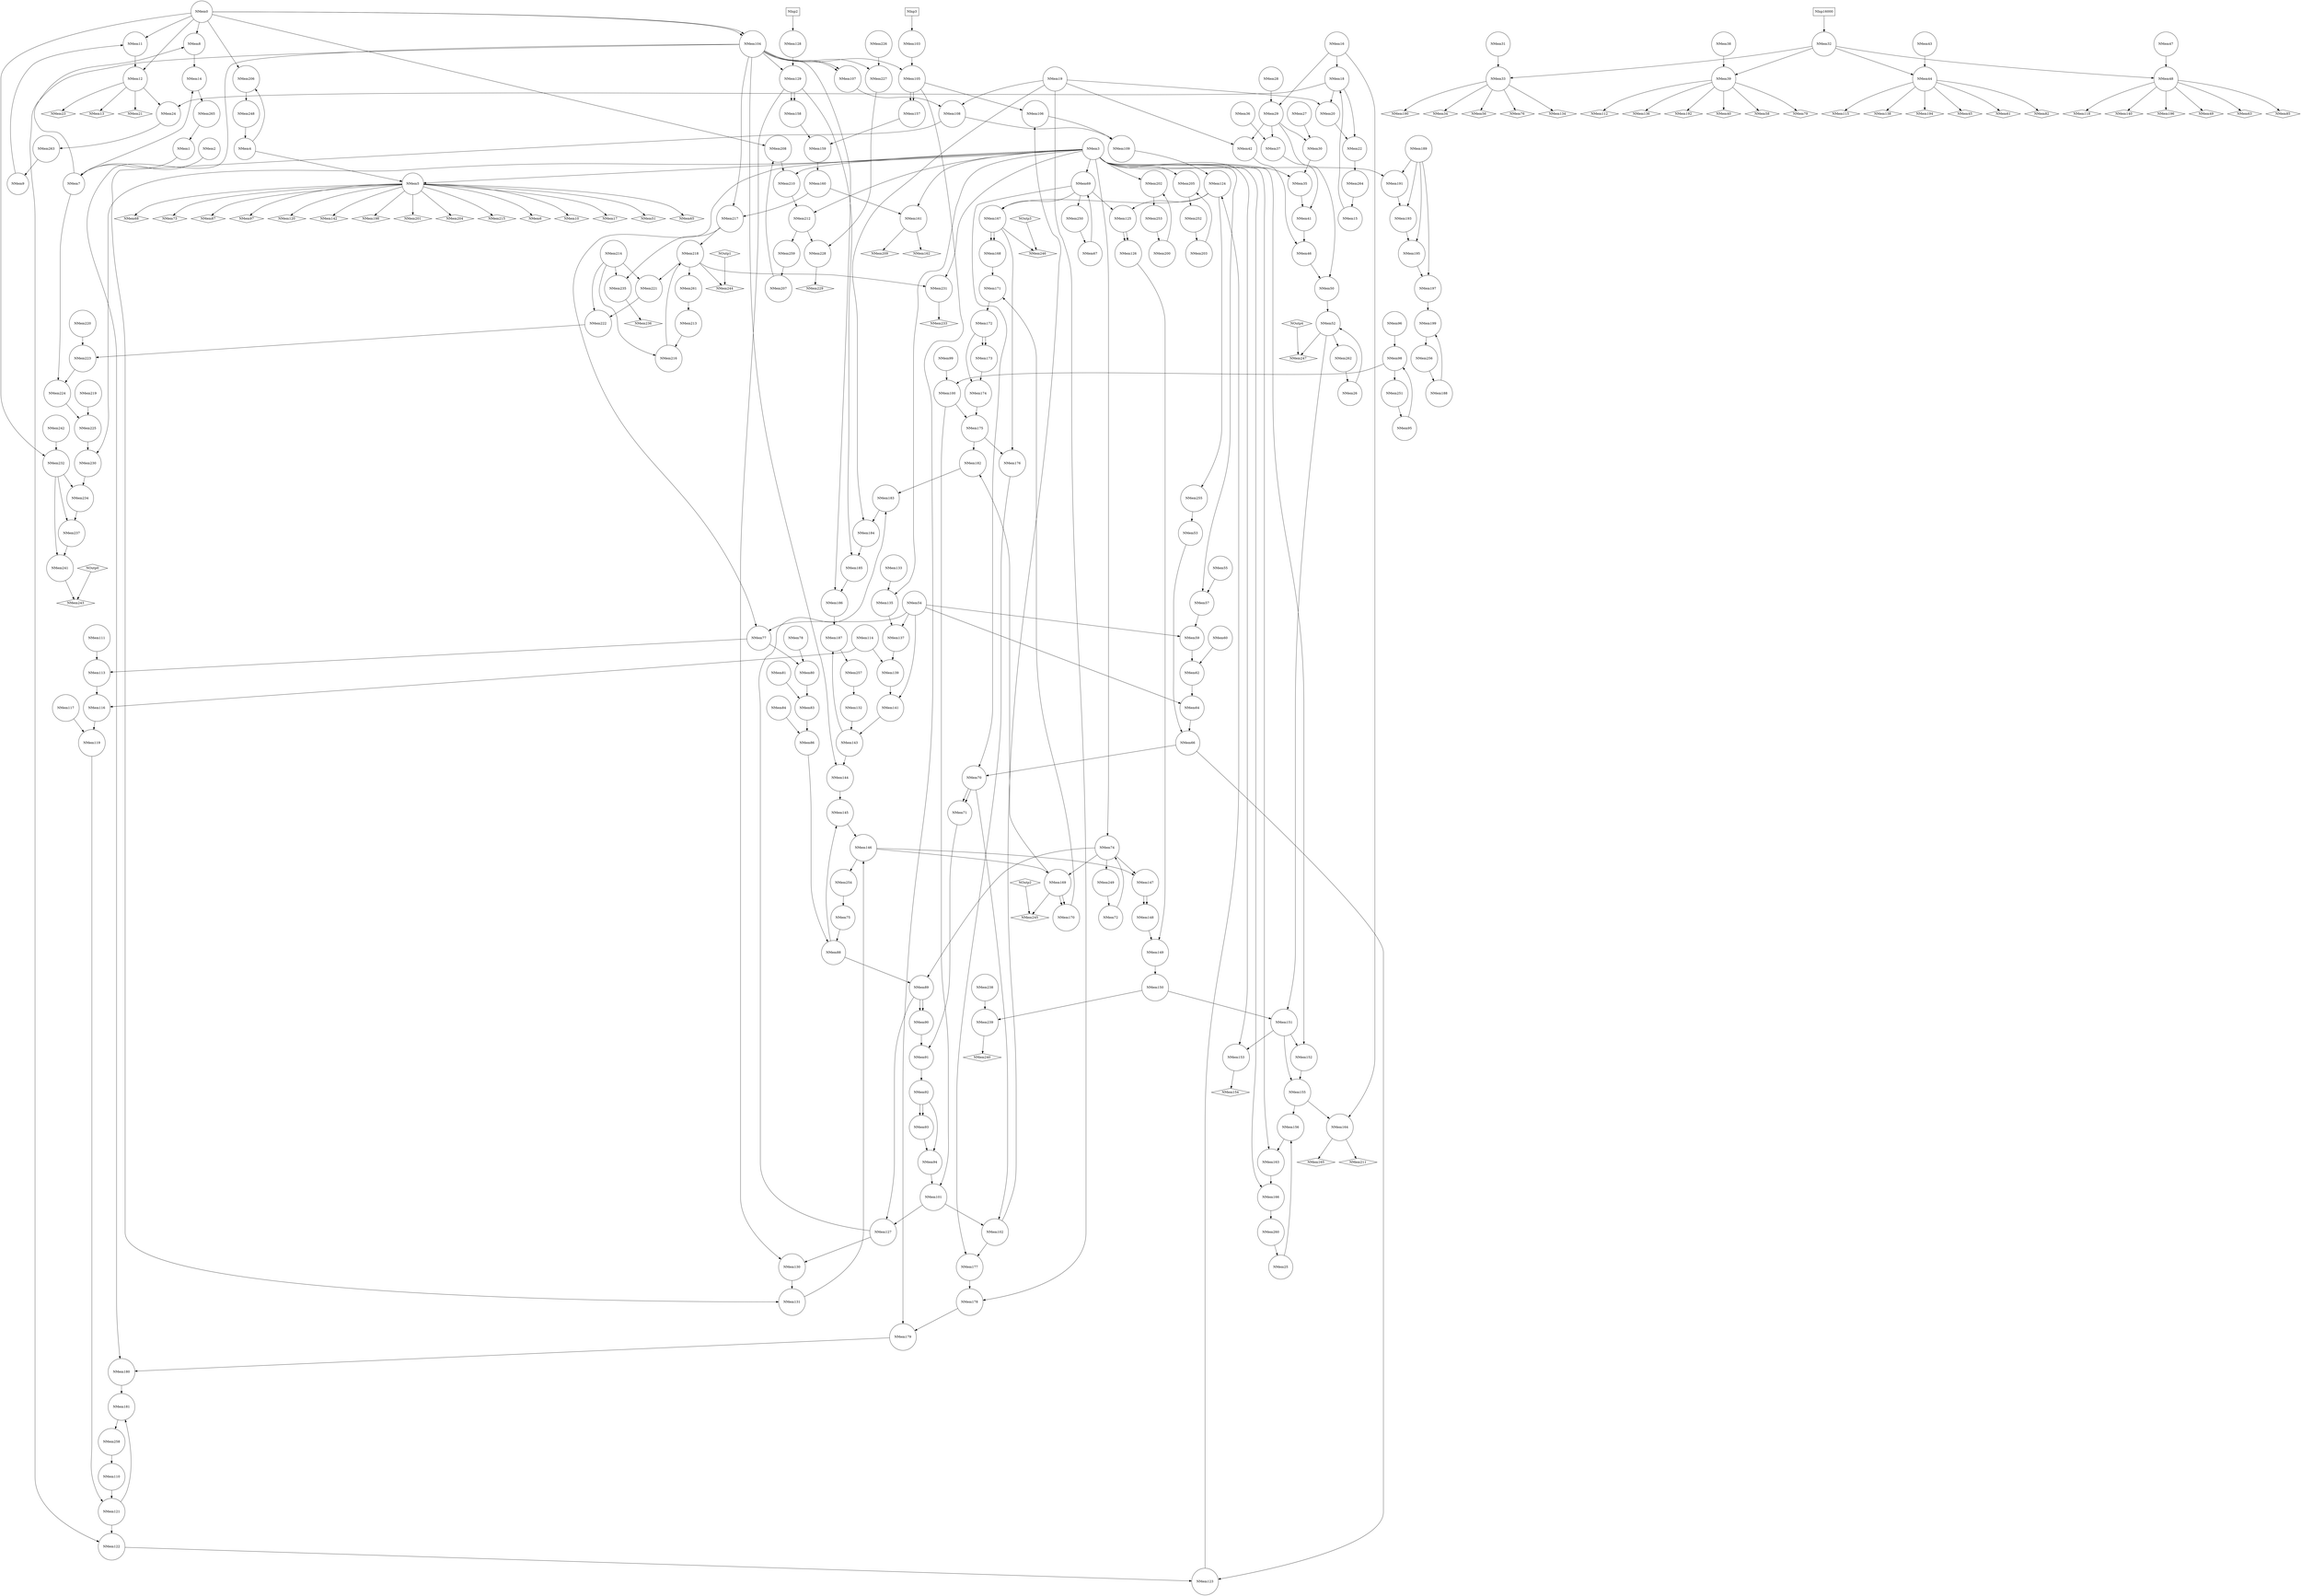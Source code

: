 digraph dataflow {
node [shape = circle];
NMem0 NMem1 NMem2 NMem3 NMem4 NMem5 NMem7 NMem8 NMem9 NMem11 NMem12 NMem14 NMem15 NMem16 NMem18 NMem19 NMem20 NMem22 NMem24 NMem25 NMem26 NMem27 NMem28 NMem29 NMem30 NMem31 NMem32 NMem33 NMem35 NMem36 NMem37 NMem38 NMem39 NMem41 NMem42 NMem43 NMem44 NMem46 NMem47 NMem48 NMem50 NMem52 NMem53 NMem54 NMem55 NMem57 NMem59 NMem60 NMem62 NMem64 NMem66 NMem67 NMem69 NMem70 NMem71 NMem72 NMem74 NMem75 NMem77 NMem78 NMem80 NMem81 NMem83 NMem84 NMem86 NMem88 NMem89 NMem90 NMem91 NMem92 NMem93 NMem94 NMem95 NMem96 NMem98 NMem99 NMem100 NMem101 NMem102 NMem103 NMem104 NMem105 NMem106 NMem107 NMem108 NMem109 NMem110 NMem111 NMem113 NMem114 NMem116 NMem117 NMem119 NMem121 NMem122 NMem123 NMem124 NMem125 NMem126 NMem127 NMem128 NMem129 NMem130 NMem131 NMem132 NMem133 NMem135 NMem137 NMem139 NMem141 NMem143 NMem144 NMem145 NMem146 NMem147 NMem148 NMem149 NMem150 NMem151 NMem152 NMem153 NMem155 NMem156 NMem157 NMem158 NMem159 NMem160 NMem161 NMem163 NMem164 NMem166 NMem167 NMem168 NMem169 NMem170 NMem171 NMem172 NMem173 NMem174 NMem175 NMem176 NMem177 NMem178 NMem179 NMem180 NMem181 NMem182 NMem183 NMem184 NMem185 NMem186 NMem187 NMem188 NMem189 NMem191 NMem193 NMem195 NMem197 NMem199 NMem200 NMem202 NMem203 NMem205 NMem206 NMem207 NMem208 NMem210 NMem212 NMem213 NMem214 NMem216 NMem217 NMem218 NMem219 NMem220 NMem221 NMem222 NMem223 NMem224 NMem225 NMem226 NMem227 NMem228 NMem230 NMem231 NMem232 NMem234 NMem235 NMem237 NMem238 NMem239 NMem241 NMem242 NMem248 NMem249 NMem250 NMem251 NMem252 NMem253 NMem254 NMem255 NMem256 NMem257 NMem258 NMem259 NMem260 NMem261 NMem262 NMem263 NMem264 NMem265 ;
node [shape = box];
NInp2 NInp3 NInp16000 ;
node [shape = diamond];
NOutp0 NOutp1 NOutp2 NOutp3 NOutp4 ;
NMem265 -> NMem1;
NMem248 -> NMem4;
NMem4 -> NMem5;
NMem3 -> NMem5;
NMem5 -> NMem6;
NMem2 -> NMem7;
NMem1 -> NMem7;
NMem7 -> NMem8;
NMem0 -> NMem8;
NMem263 -> NMem9;
NMem5 -> NMem10;
NMem0 -> NMem11;
NMem9 -> NMem11;
NMem11 -> NMem12;
NMem0 -> NMem12;
NMem12 -> NMem13;
NMem8 -> NMem14;
NMem7 -> NMem14;
NMem264 -> NMem15;
NMem5 -> NMem17;
NMem16 -> NMem18;
NMem15 -> NMem18;
NMem18 -> NMem20;
NMem19 -> NMem20;
NMem12 -> NMem21;
NMem20 -> NMem22;
NMem18 -> NMem22;
NMem12 -> NMem23;
NMem18 -> NMem24;
NMem12 -> NMem24;
NMem260 -> NMem25;
NMem262 -> NMem26;
NMem28 -> NMem29;
NMem16 -> NMem29;
NMem29 -> NMem30;
NMem27 -> NMem30;
NInp16000 -> NMem32;
NMem32 -> NMem33;
NMem31 -> NMem33;
NMem33 -> NMem34;
NMem30 -> NMem35;
NMem3 -> NMem35;
NMem29 -> NMem37;
NMem36 -> NMem37;
NMem32 -> NMem39;
NMem38 -> NMem39;
NMem39 -> NMem40;
NMem37 -> NMem41;
NMem35 -> NMem41;
NMem29 -> NMem42;
NMem19 -> NMem42;
NMem32 -> NMem44;
NMem43 -> NMem44;
NMem44 -> NMem45;
NMem42 -> NMem46;
NMem41 -> NMem46;
NMem32 -> NMem48;
NMem47 -> NMem48;
NMem48 -> NMem49;
NMem29 -> NMem50;
NMem46 -> NMem50;
NMem5 -> NMem51;
NMem50 -> NMem52;
NMem26 -> NMem52;
NMem255 -> NMem53;
NMem33 -> NMem56;
NMem55 -> NMem57;
NMem3 -> NMem57;
NMem39 -> NMem58;
NMem54 -> NMem59;
NMem57 -> NMem59;
NMem44 -> NMem61;
NMem60 -> NMem62;
NMem59 -> NMem62;
NMem48 -> NMem63;
NMem54 -> NMem64;
NMem62 -> NMem64;
NMem5 -> NMem65;
NMem64 -> NMem66;
NMem53 -> NMem66;
NMem250 -> NMem67;
NMem5 -> NMem68;
NMem3 -> NMem69;
NMem67 -> NMem69;
NMem69 -> NMem70;
NMem66 -> NMem70;
NMem70 -> NMem71;
NMem70 -> NMem71;
NMem249 -> NMem72;
NMem5 -> NMem73;
NMem3 -> NMem74;
NMem72 -> NMem74;
NMem254 -> NMem75;
NMem33 -> NMem76;
NMem54 -> NMem77;
NMem3 -> NMem77;
NMem39 -> NMem79;
NMem78 -> NMem80;
NMem77 -> NMem80;
NMem44 -> NMem82;
NMem81 -> NMem83;
NMem80 -> NMem83;
NMem48 -> NMem85;
NMem84 -> NMem86;
NMem83 -> NMem86;
NMem5 -> NMem87;
NMem86 -> NMem88;
NMem75 -> NMem88;
NMem74 -> NMem89;
NMem88 -> NMem89;
NMem89 -> NMem90;
NMem89 -> NMem90;
NMem90 -> NMem91;
NMem71 -> NMem91;
NMem91 -> NMem92;
NMem92 -> NMem93;
NMem92 -> NMem93;
NMem93 -> NMem94;
NMem92 -> NMem94;
NMem251 -> NMem95;
NMem5 -> NMem97;
NMem96 -> NMem98;
NMem95 -> NMem98;
NMem99 -> NMem100;
NMem98 -> NMem100;
NMem100 -> NMem101;
NMem94 -> NMem101;
NMem70 -> NMem102;
NMem101 -> NMem102;
NInp3 -> NMem103;
NMem0 -> NMem104;
NMem0 -> NMem104;
NMem103 -> NMem105;
NMem104 -> NMem105;
NMem105 -> NMem106;
NMem102 -> NMem106;
NMem104 -> NMem107;
NMem104 -> NMem107;
NMem107 -> NMem108;
NMem19 -> NMem108;
NMem106 -> NMem109;
NMem108 -> NMem109;
NMem258 -> NMem110;
NMem39 -> NMem112;
NMem111 -> NMem113;
NMem77 -> NMem113;
NMem44 -> NMem115;
NMem114 -> NMem116;
NMem113 -> NMem116;
NMem48 -> NMem118;
NMem117 -> NMem119;
NMem116 -> NMem119;
NMem5 -> NMem120;
NMem119 -> NMem121;
NMem110 -> NMem121;
NMem121 -> NMem122;
NMem104 -> NMem122;
NMem66 -> NMem123;
NMem122 -> NMem123;
NMem123 -> NMem124;
NMem109 -> NMem124;
NMem124 -> NMem125;
NMem69 -> NMem125;
NMem125 -> NMem126;
NMem125 -> NMem126;
NMem89 -> NMem127;
NMem101 -> NMem127;
NInp2 -> NMem128;
NMem128 -> NMem129;
NMem104 -> NMem129;
NMem129 -> NMem130;
NMem127 -> NMem130;
NMem130 -> NMem131;
NMem108 -> NMem131;
NMem257 -> NMem132;
NMem33 -> NMem134;
NMem133 -> NMem135;
NMem3 -> NMem135;
NMem39 -> NMem136;
NMem54 -> NMem137;
NMem135 -> NMem137;
NMem44 -> NMem138;
NMem114 -> NMem139;
NMem137 -> NMem139;
NMem48 -> NMem140;
NMem54 -> NMem141;
NMem139 -> NMem141;
NMem5 -> NMem142;
NMem141 -> NMem143;
NMem132 -> NMem143;
NMem143 -> NMem144;
NMem104 -> NMem144;
NMem88 -> NMem145;
NMem144 -> NMem145;
NMem145 -> NMem146;
NMem131 -> NMem146;
NMem146 -> NMem147;
NMem74 -> NMem147;
NMem147 -> NMem148;
NMem147 -> NMem148;
NMem148 -> NMem149;
NMem126 -> NMem149;
NMem149 -> NMem150;
NMem150 -> NMem151;
NMem52 -> NMem151;
NMem3 -> NMem152;
NMem151 -> NMem152;
NMem151 -> NMem153;
NMem3 -> NMem153;
NMem153 -> NMem154;
NMem152 -> NMem155;
NMem151 -> NMem155;
NMem25 -> NMem156;
NMem155 -> NMem156;
NMem105 -> NMem157;
NMem105 -> NMem157;
NMem129 -> NMem158;
NMem129 -> NMem158;
NMem158 -> NMem159;
NMem157 -> NMem159;
NMem159 -> NMem160;
NMem160 -> NMem161;
NMem3 -> NMem161;
NMem161 -> NMem162;
NMem156 -> NMem163;
NMem3 -> NMem163;
NMem155 -> NMem164;
NMem16 -> NMem164;
NMem164 -> NMem165;
NMem163 -> NMem166;
NMem3 -> NMem166;
NMem69 -> NMem167;
NMem124 -> NMem167;
NMem167 -> NMem168;
NMem167 -> NMem168;
NMem74 -> NMem169;
NMem146 -> NMem169;
NMem169 -> NMem170;
NMem169 -> NMem170;
NMem170 -> NMem171;
NMem168 -> NMem171;
NMem171 -> NMem172;
NMem172 -> NMem173;
NMem172 -> NMem173;
NMem173 -> NMem174;
NMem172 -> NMem174;
NMem100 -> NMem175;
NMem174 -> NMem175;
NMem167 -> NMem176;
NMem175 -> NMem176;
NMem176 -> NMem177;
NMem102 -> NMem177;
NMem177 -> NMem178;
NMem19 -> NMem178;
NMem105 -> NMem179;
NMem178 -> NMem179;
NMem179 -> NMem180;
NMem104 -> NMem180;
NMem121 -> NMem181;
NMem180 -> NMem181;
NMem169 -> NMem182;
NMem175 -> NMem182;
NMem182 -> NMem183;
NMem127 -> NMem183;
NMem183 -> NMem184;
NMem19 -> NMem184;
NMem129 -> NMem185;
NMem184 -> NMem185;
NMem185 -> NMem186;
NMem104 -> NMem186;
NMem143 -> NMem187;
NMem186 -> NMem187;
NMem256 -> NMem188;
NMem33 -> NMem190;
NMem189 -> NMem191;
NMem3 -> NMem191;
NMem39 -> NMem192;
NMem189 -> NMem193;
NMem191 -> NMem193;
NMem44 -> NMem194;
NMem189 -> NMem195;
NMem193 -> NMem195;
NMem48 -> NMem196;
NMem189 -> NMem197;
NMem195 -> NMem197;
NMem5 -> NMem198;
NMem197 -> NMem199;
NMem188 -> NMem199;
NMem253 -> NMem200;
NMem5 -> NMem201;
NMem3 -> NMem202;
NMem200 -> NMem202;
NMem252 -> NMem203;
NMem5 -> NMem204;
NMem3 -> NMem205;
NMem203 -> NMem205;
NMem4 -> NMem206;
NMem0 -> NMem206;
NMem259 -> NMem207;
NMem207 -> NMem208;
NMem0 -> NMem208;
NMem161 -> NMem209;
NMem208 -> NMem210;
NMem3 -> NMem210;
NMem164 -> NMem211;
NMem210 -> NMem212;
NMem3 -> NMem212;
NMem261 -> NMem213;
NMem5 -> NMem215;
NMem214 -> NMem216;
NMem213 -> NMem216;
NMem160 -> NMem217;
NMem104 -> NMem217;
NMem216 -> NMem218;
NMem217 -> NMem218;
NMem214 -> NMem221;
NMem218 -> NMem221;
NMem221 -> NMem222;
NMem214 -> NMem222;
NMem222 -> NMem223;
NMem220 -> NMem223;
NMem7 -> NMem224;
NMem223 -> NMem224;
NMem224 -> NMem225;
NMem219 -> NMem225;
NMem226 -> NMem227;
NMem104 -> NMem227;
NMem227 -> NMem228;
NMem212 -> NMem228;
NMem228 -> NMem229;
NMem225 -> NMem230;
NMem3 -> NMem230;
NMem218 -> NMem231;
NMem3 -> NMem231;
NMem242 -> NMem232;
NMem0 -> NMem232;
NMem231 -> NMem233;
NMem232 -> NMem234;
NMem230 -> NMem234;
NMem214 -> NMem235;
NMem217 -> NMem235;
NMem235 -> NMem236;
NMem232 -> NMem237;
NMem234 -> NMem237;
NMem150 -> NMem239;
NMem238 -> NMem239;
NMem239 -> NMem240;
NMem232 -> NMem241;
NMem237 -> NMem241;
NOutp0 -> NMem243;
NMem241 -> NMem243;
NOutp1 -> NMem244;
NMem218 -> NMem244;
NOutp2 -> NMem245;
NMem169 -> NMem245;
NOutp3 -> NMem246;
NMem167 -> NMem246;
NOutp4 -> NMem247;
NMem52 -> NMem247;
NMem206 -> NMem248;
NMem74 -> NMem249;
NMem69 -> NMem250;
NMem98 -> NMem251;
NMem205 -> NMem252;
NMem202 -> NMem253;
NMem146 -> NMem254;
NMem124 -> NMem255;
NMem199 -> NMem256;
NMem187 -> NMem257;
NMem181 -> NMem258;
NMem212 -> NMem259;
NMem166 -> NMem260;
NMem218 -> NMem261;
NMem52 -> NMem262;
NMem24 -> NMem263;
NMem22 -> NMem264;
NMem14 -> NMem265;
}
